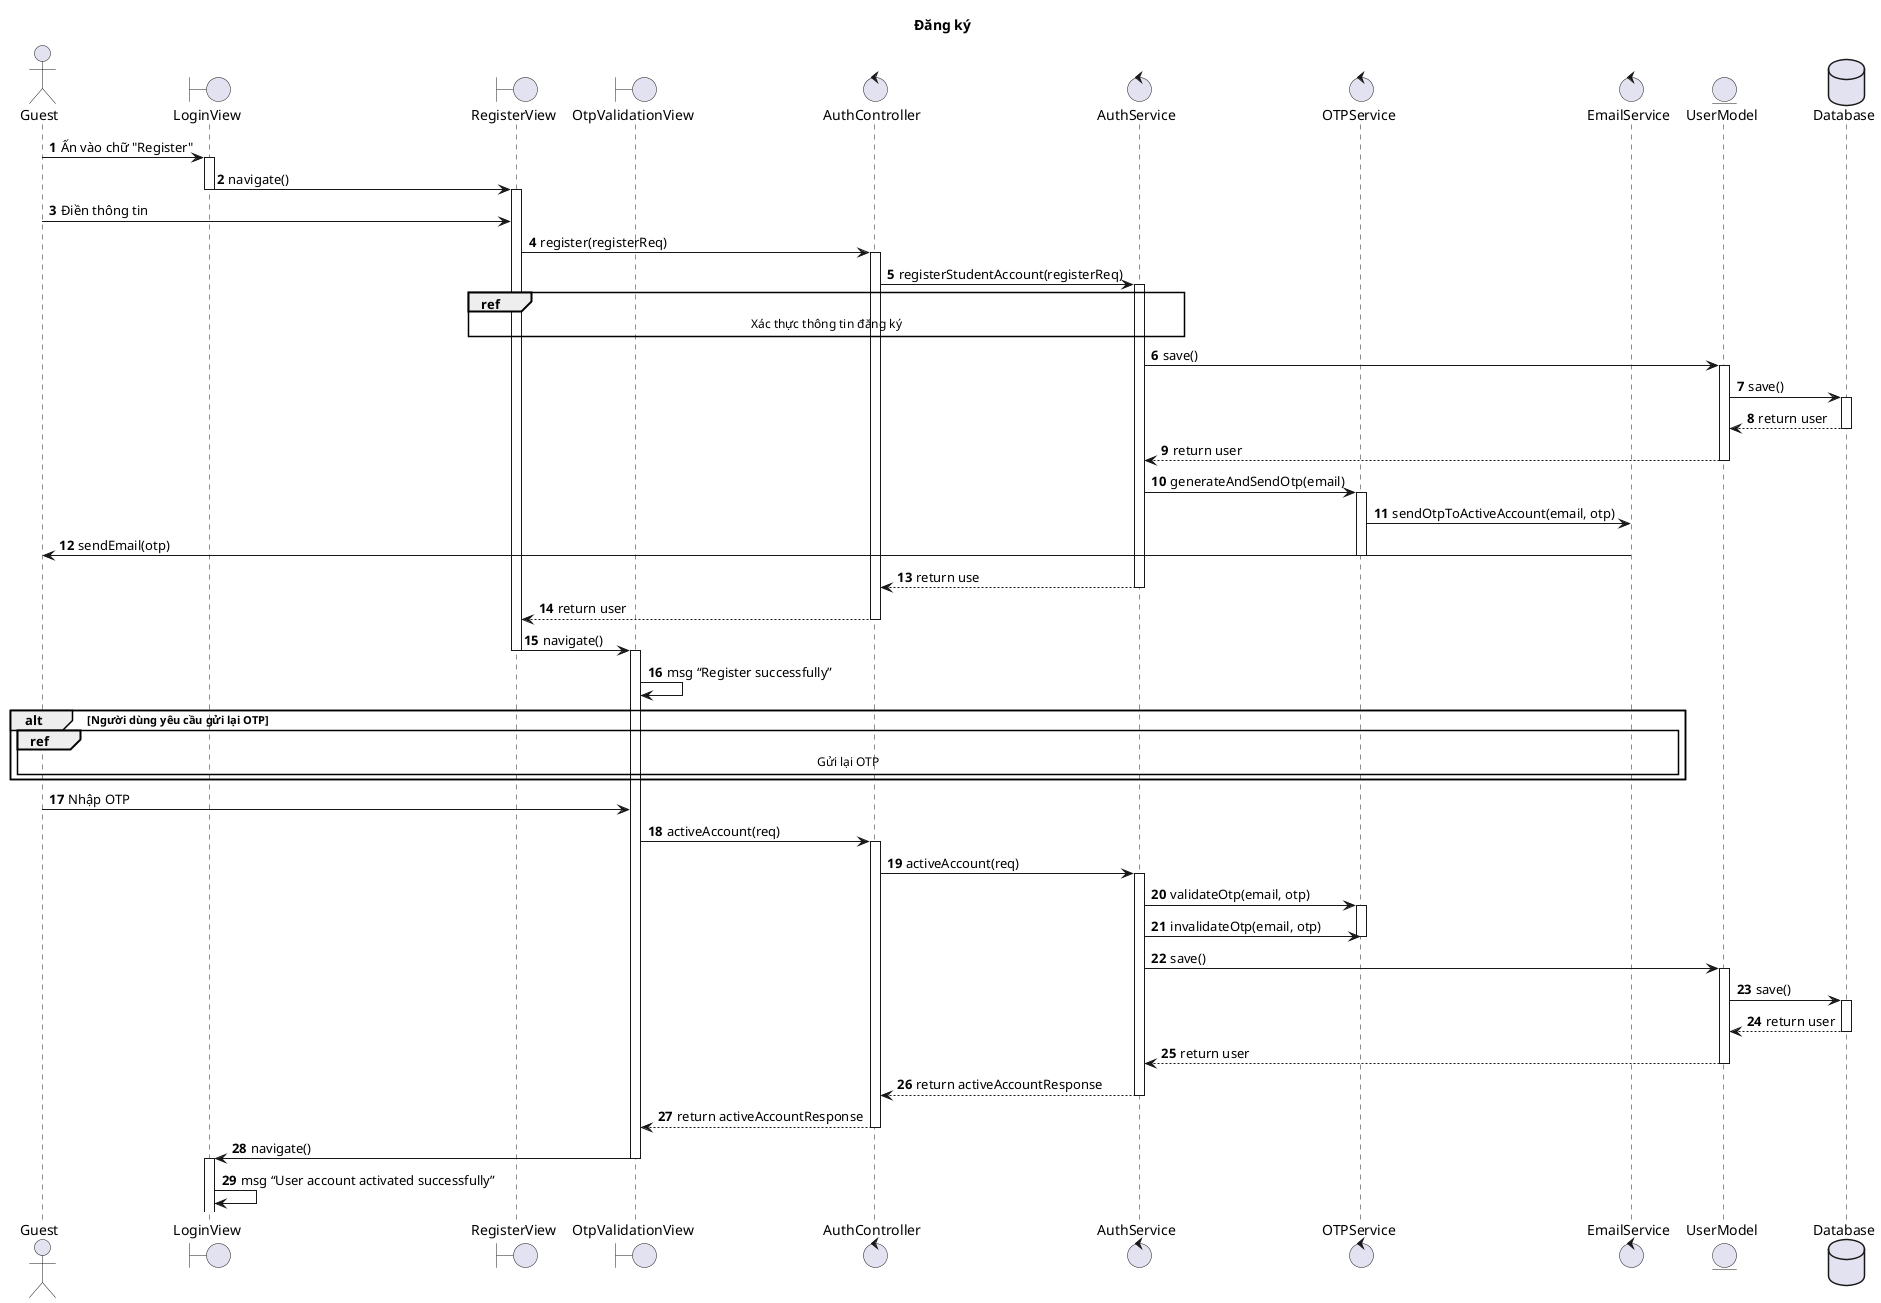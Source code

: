 @startuml

title Đăng ký

autonumber

actor Guest
boundary LoginView
boundary RegisterView
boundary OtpValidationView
control AuthController
control AuthService
control OTPService
control EmailService
entity UserModel
database Database

Guest -> LoginView : Ấn vào chữ "Register"
activate LoginView
LoginView -> RegisterView : navigate()
deactivate LoginView

activate RegisterView
Guest -> RegisterView : Điền thông tin
RegisterView -> AuthController : register(registerReq)
activate AuthController
AuthController -> AuthService : registerStudentAccount(registerReq)
activate AuthService

ref over RegisterView, AuthController, AuthService
    Xác thực thông tin đăng ký
end

AuthService -> UserModel: save()
activate UserModel
UserModel -> Database: save()
activate Database
Database --> UserModel: return user
deactivate Database
UserModel --> AuthService: return user
deactivate UserModel

AuthService -> OTPService : generateAndSendOtp(email)
activate OTPService
OTPService -> EmailService : sendOtpToActiveAccount(email, otp)
EmailService -> Guest : sendEmail(otp)
deactivate OTPService

AuthService --> AuthController: return use
deactivate AuthService
AuthController --> RegisterView: return user
deactivate AuthController
RegisterView -> OtpValidationView : navigate()
deactivate RegisterView
activate OtpValidationView
OtpValidationView -> OtpValidationView : msg “Register successfully”

alt Người dùng yêu cầu gửi lại OTP
    ref over Guest, OtpValidationView, AuthController, OTPService, EmailService
        Gửi lại OTP
    end
end

Guest -> OtpValidationView : Nhập OTP
OtpValidationView -> AuthController : activeAccount(req)
activate AuthController
AuthController -> AuthService : activeAccount(req)
activate AuthService
AuthService -> OTPService : validateOtp(email, otp)
activate OTPService
AuthService -> OTPService : invalidateOtp(email, otp)
deactivate OTPService
AuthService -> UserModel: save()
activate UserModel
UserModel -> Database: save()
activate Database
Database --> UserModel: return user
deactivate Database
UserModel --> AuthService: return user
deactivate UserModel
AuthService --> AuthController: return activeAccountResponse
deactivate AuthService
AuthController --> OtpValidationView : return activeAccountResponse
deactivate AuthController
OtpValidationView -> LoginView : navigate()
deactivate OtpValidationView
activate LoginView
LoginView -> LoginView : msg “User account activated successfully”


@enduml
